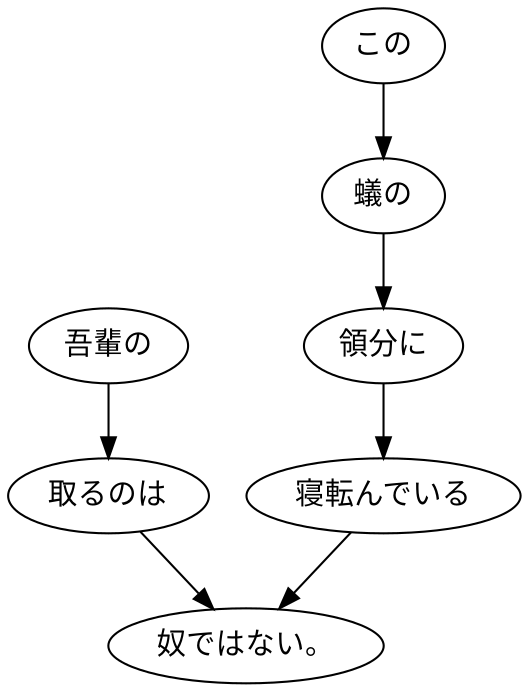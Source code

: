 digraph graph4022 {
	node0 [label="吾輩の"];
	node1 [label="取るのは"];
	node2 [label="この"];
	node3 [label="蟻の"];
	node4 [label="領分に"];
	node5 [label="寝転んでいる"];
	node6 [label="奴ではない。"];
	node0 -> node1;
	node1 -> node6;
	node2 -> node3;
	node3 -> node4;
	node4 -> node5;
	node5 -> node6;
}
